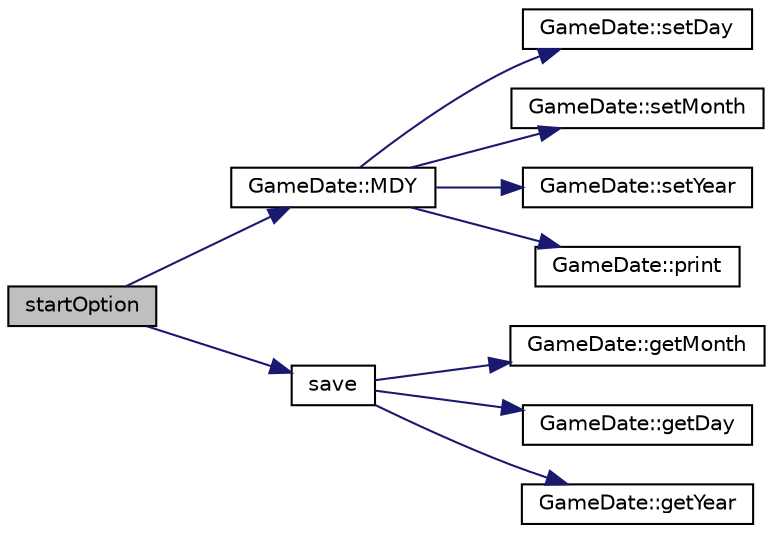digraph "startOption"
{
  edge [fontname="Helvetica",fontsize="10",labelfontname="Helvetica",labelfontsize="10"];
  node [fontname="Helvetica",fontsize="10",shape=record];
  rankdir="LR";
  Node1 [label="startOption",height=0.2,width=0.4,color="black", fillcolor="grey75", style="filled", fontcolor="black"];
  Node1 -> Node2 [color="midnightblue",fontsize="10",style="solid"];
  Node2 [label="GameDate::MDY",height=0.2,width=0.4,color="black", fillcolor="white", style="filled",URL="$class_game_date.html#a46f2fcc90a57600fd45b783d9f8cd0c3"];
  Node2 -> Node3 [color="midnightblue",fontsize="10",style="solid"];
  Node3 [label="GameDate::setDay",height=0.2,width=0.4,color="black", fillcolor="white", style="filled",URL="$class_game_date.html#aba5c6ab5a4f050ceb431fbcd037009d3"];
  Node2 -> Node4 [color="midnightblue",fontsize="10",style="solid"];
  Node4 [label="GameDate::setMonth",height=0.2,width=0.4,color="black", fillcolor="white", style="filled",URL="$class_game_date.html#a55608e9a69e32403ae008291681bbf59"];
  Node2 -> Node5 [color="midnightblue",fontsize="10",style="solid"];
  Node5 [label="GameDate::setYear",height=0.2,width=0.4,color="black", fillcolor="white", style="filled",URL="$class_game_date.html#adcaba92c4db1fa259a5d8ae9704064e5"];
  Node2 -> Node6 [color="midnightblue",fontsize="10",style="solid"];
  Node6 [label="GameDate::print",height=0.2,width=0.4,color="black", fillcolor="white", style="filled",URL="$class_game_date.html#ae0829c804c22c72d1fe34080aed5cea3"];
  Node1 -> Node7 [color="midnightblue",fontsize="10",style="solid"];
  Node7 [label="save",height=0.2,width=0.4,color="black", fillcolor="white", style="filled",URL="$main_8cpp.html#ae37e254cdfd11133af9b06c52f393d6e"];
  Node7 -> Node8 [color="midnightblue",fontsize="10",style="solid"];
  Node8 [label="GameDate::getMonth",height=0.2,width=0.4,color="black", fillcolor="white", style="filled",URL="$class_game_date.html#a2b8fba33da7e4820587a2e6ccc9411e0"];
  Node7 -> Node9 [color="midnightblue",fontsize="10",style="solid"];
  Node9 [label="GameDate::getDay",height=0.2,width=0.4,color="black", fillcolor="white", style="filled",URL="$class_game_date.html#aa5f51d52c16e608253fd4c2762a1dfbb"];
  Node7 -> Node10 [color="midnightblue",fontsize="10",style="solid"];
  Node10 [label="GameDate::getYear",height=0.2,width=0.4,color="black", fillcolor="white", style="filled",URL="$class_game_date.html#ac996cd8d1fbd5a4ad9ede22a6b9aa7aa"];
}
